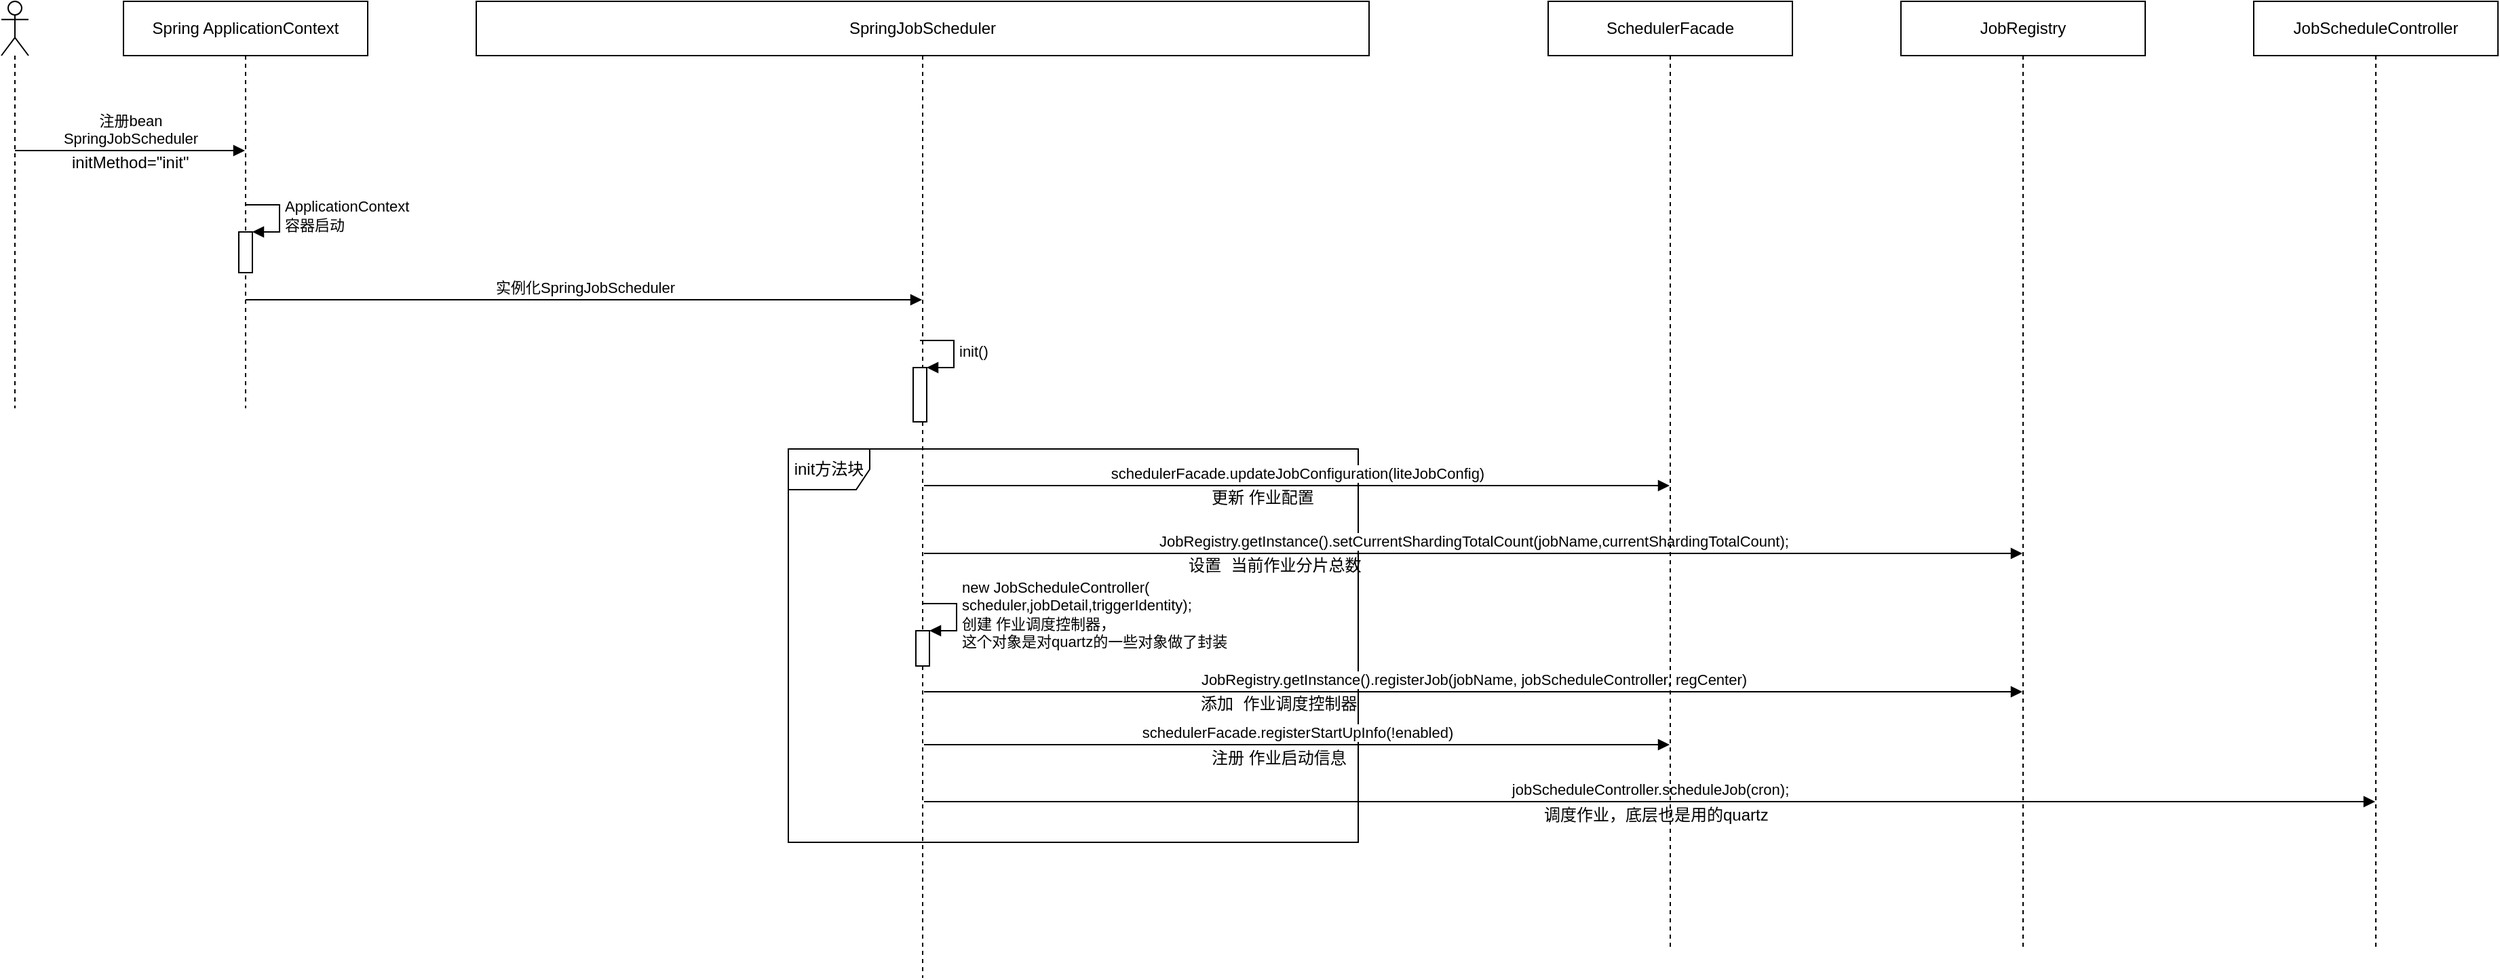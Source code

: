 <mxfile version="10.7.5" type="github"><diagram name="Page-1" id="13e1069c-82ec-6db2-03f1-153e76fe0fe0"><mxGraphModel dx="998" dy="425" grid="1" gridSize="10" guides="1" tooltips="1" connect="1" arrows="1" fold="1" page="1" pageScale="1" pageWidth="1100" pageHeight="850" background="#ffffff" math="0" shadow="0"><root><mxCell id="0"/><mxCell id="1" parent="0"/><mxCell id="F85SXQfzrz55yQztH71F-2" value="" style="shape=umlLifeline;participant=umlActor;perimeter=lifelinePerimeter;whiteSpace=wrap;html=1;container=1;collapsible=0;recursiveResize=0;verticalAlign=top;spacingTop=36;labelBackgroundColor=#ffffff;outlineConnect=0;" parent="1" vertex="1"><mxGeometry x="200" y="60" width="20" height="300" as="geometry"/></mxCell><mxCell id="F85SXQfzrz55yQztH71F-7" value="注册bean&lt;br&gt;SpringJobScheduler&lt;br&gt;" style="html=1;verticalAlign=bottom;endArrow=block;" parent="F85SXQfzrz55yQztH71F-2" target="F85SXQfzrz55yQztH71F-3" edge="1"><mxGeometry width="80" relative="1" as="geometry"><mxPoint x="10" y="110" as="sourcePoint"/><mxPoint x="90" y="110" as="targetPoint"/></mxGeometry></mxCell><mxCell id="F85SXQfzrz55yQztH71F-3" value="Spring ApplicationContext" style="shape=umlLifeline;perimeter=lifelinePerimeter;whiteSpace=wrap;html=1;container=1;collapsible=0;recursiveResize=0;outlineConnect=0;" parent="1" vertex="1"><mxGeometry x="290" y="60" width="180" height="300" as="geometry"/></mxCell><mxCell id="F85SXQfzrz55yQztH71F-9" value="" style="html=1;points=[];perimeter=orthogonalPerimeter;" parent="F85SXQfzrz55yQztH71F-3" vertex="1"><mxGeometry x="85" y="170" width="10" height="30" as="geometry"/></mxCell><mxCell id="F85SXQfzrz55yQztH71F-10" value="ApplicationContext&lt;br&gt;容器启动&lt;br&gt;" style="edgeStyle=orthogonalEdgeStyle;html=1;align=left;spacingLeft=2;endArrow=block;rounded=0;entryX=1;entryY=0;" parent="F85SXQfzrz55yQztH71F-3" target="F85SXQfzrz55yQztH71F-9" edge="1"><mxGeometry relative="1" as="geometry"><mxPoint x="90" y="150" as="sourcePoint"/><Array as="points"><mxPoint x="115" y="150"/></Array></mxGeometry></mxCell><mxCell id="F85SXQfzrz55yQztH71F-11" value="实例化SpringJobScheduler" style="html=1;verticalAlign=bottom;endArrow=block;" parent="F85SXQfzrz55yQztH71F-3" target="F85SXQfzrz55yQztH71F-5" edge="1"><mxGeometry width="80" relative="1" as="geometry"><mxPoint x="90" y="220" as="sourcePoint"/><mxPoint x="170" y="220" as="targetPoint"/></mxGeometry></mxCell><mxCell id="F85SXQfzrz55yQztH71F-5" value="SpringJobScheduler" style="shape=umlLifeline;perimeter=lifelinePerimeter;whiteSpace=wrap;html=1;container=1;collapsible=0;recursiveResize=0;outlineConnect=0;" parent="1" vertex="1"><mxGeometry x="550" y="60" width="658" height="720" as="geometry"/></mxCell><mxCell id="F85SXQfzrz55yQztH71F-12" value="" style="html=1;points=[];perimeter=orthogonalPerimeter;" parent="F85SXQfzrz55yQztH71F-5" vertex="1"><mxGeometry x="322" y="270" width="10" height="40" as="geometry"/></mxCell><mxCell id="F85SXQfzrz55yQztH71F-13" value="init()" style="edgeStyle=orthogonalEdgeStyle;html=1;align=left;spacingLeft=2;endArrow=block;rounded=0;entryX=1;entryY=0;" parent="F85SXQfzrz55yQztH71F-5" target="F85SXQfzrz55yQztH71F-12" edge="1"><mxGeometry relative="1" as="geometry"><mxPoint x="327" y="250" as="sourcePoint"/><Array as="points"><mxPoint x="352" y="250"/></Array></mxGeometry></mxCell><mxCell id="hnVTWT6KNMk04GEtp_H0-1" value="init方法块" style="shape=umlFrame;whiteSpace=wrap;html=1;" vertex="1" parent="F85SXQfzrz55yQztH71F-5"><mxGeometry x="230" y="330" width="420" height="290" as="geometry"/></mxCell><mxCell id="hnVTWT6KNMk04GEtp_H0-8" value="schedulerFacade.updateJobConfiguration(liteJobConfig)" style="html=1;verticalAlign=bottom;endArrow=block;" edge="1" parent="F85SXQfzrz55yQztH71F-5"><mxGeometry width="80" relative="1" as="geometry"><mxPoint x="330" y="357" as="sourcePoint"/><mxPoint x="879.5" y="357" as="targetPoint"/></mxGeometry></mxCell><mxCell id="hnVTWT6KNMk04GEtp_H0-9" value="更新 作业配置" style="text;html=1;resizable=0;points=[];autosize=1;align=left;verticalAlign=top;spacingTop=-4;" vertex="1" parent="F85SXQfzrz55yQztH71F-5"><mxGeometry x="540" y="356" width="90" height="20" as="geometry"/></mxCell><mxCell id="hnVTWT6KNMk04GEtp_H0-12" value="JobRegistry.getInstance().setCurrentShardingTotalCount(&lt;span&gt;jobName&lt;/span&gt;,&lt;span&gt;currentShardingTotalCount&lt;/span&gt;);&lt;br&gt;" style="html=1;verticalAlign=bottom;endArrow=block;" edge="1" parent="F85SXQfzrz55yQztH71F-5"><mxGeometry width="80" relative="1" as="geometry"><mxPoint x="330" y="407" as="sourcePoint"/><mxPoint x="1139.5" y="407" as="targetPoint"/></mxGeometry></mxCell><mxCell id="hnVTWT6KNMk04GEtp_H0-13" value="&lt;pre&gt;&lt;span&gt;&lt;span&gt;设置 当前作业分片总数&lt;/span&gt;&lt;/span&gt;&lt;/pre&gt;" style="text;html=1;resizable=0;points=[];autosize=1;align=left;verticalAlign=top;spacingTop=-4;" vertex="1" parent="F85SXQfzrz55yQztH71F-5"><mxGeometry x="523" y="394" width="140" height="40" as="geometry"/></mxCell><mxCell id="hnVTWT6KNMk04GEtp_H0-15" value="&lt;pre&gt;&lt;br&gt;&lt;/pre&gt;" style="text;html=1;resizable=0;points=[];autosize=1;align=left;verticalAlign=top;spacingTop=-4;" vertex="1" parent="F85SXQfzrz55yQztH71F-5"><mxGeometry x="532" y="457" width="20" height="40" as="geometry"/></mxCell><mxCell id="hnVTWT6KNMk04GEtp_H0-18" value="JobRegistry.getInstance().registerJob(&lt;span&gt;jobName&lt;/span&gt;, jobScheduleController, regCenter)&lt;br&gt;" style="html=1;verticalAlign=bottom;endArrow=block;" edge="1" parent="F85SXQfzrz55yQztH71F-5"><mxGeometry width="80" relative="1" as="geometry"><mxPoint x="330" y="509" as="sourcePoint"/><mxPoint x="1139.5" y="509" as="targetPoint"/></mxGeometry></mxCell><mxCell id="hnVTWT6KNMk04GEtp_H0-19" value="&lt;pre&gt;&lt;span&gt;&lt;span&gt;添加 作业调度控制器&lt;/span&gt;&lt;/span&gt;&lt;/pre&gt;" style="text;html=1;resizable=0;points=[];autosize=1;align=left;verticalAlign=top;spacingTop=-4;" vertex="1" parent="F85SXQfzrz55yQztH71F-5"><mxGeometry x="532" y="496" width="130" height="40" as="geometry"/></mxCell><mxCell id="hnVTWT6KNMk04GEtp_H0-22" value="" style="html=1;points=[];perimeter=orthogonalPerimeter;" vertex="1" parent="F85SXQfzrz55yQztH71F-5"><mxGeometry x="324" y="464" width="10" height="26" as="geometry"/></mxCell><mxCell id="hnVTWT6KNMk04GEtp_H0-23" value="&lt;span&gt;new JobScheduleController(&lt;br&gt;&lt;/span&gt;&lt;span&gt;scheduler,&lt;/span&gt;&lt;span&gt;jobDetail,&lt;/span&gt;&lt;span&gt;triggerIdentity&lt;/span&gt;&lt;span&gt;);&lt;br&gt;创建 作业调度控制器，&lt;br&gt;这个对象是对quartz的一些对象做了封装&lt;br&gt;&lt;/span&gt;" style="edgeStyle=orthogonalEdgeStyle;html=1;align=left;spacingLeft=2;endArrow=block;rounded=0;entryX=1;entryY=0;" edge="1" target="hnVTWT6KNMk04GEtp_H0-22" parent="F85SXQfzrz55yQztH71F-5"><mxGeometry relative="1" as="geometry"><mxPoint x="329" y="444" as="sourcePoint"/><Array as="points"><mxPoint x="354" y="444"/></Array></mxGeometry></mxCell><mxCell id="hnVTWT6KNMk04GEtp_H0-24" value="schedulerFacade.registerStartUpInfo(!&lt;span&gt;enabled&lt;/span&gt;)&lt;br&gt;" style="html=1;verticalAlign=bottom;endArrow=block;" edge="1" parent="F85SXQfzrz55yQztH71F-5"><mxGeometry width="80" relative="1" as="geometry"><mxPoint x="330" y="548" as="sourcePoint"/><mxPoint x="879.5" y="548" as="targetPoint"/></mxGeometry></mxCell><mxCell id="hnVTWT6KNMk04GEtp_H0-25" value="注册 作业启动信息" style="text;html=1;resizable=0;points=[];autosize=1;align=left;verticalAlign=top;spacingTop=-4;" vertex="1" parent="F85SXQfzrz55yQztH71F-5"><mxGeometry x="540" y="548" width="110" height="20" as="geometry"/></mxCell><mxCell id="hnVTWT6KNMk04GEtp_H0-28" value="jobScheduleController.scheduleJob(cron);" style="html=1;verticalAlign=bottom;endArrow=block;" edge="1" parent="F85SXQfzrz55yQztH71F-5" target="hnVTWT6KNMk04GEtp_H0-26"><mxGeometry width="80" relative="1" as="geometry"><mxPoint x="330" y="590" as="sourcePoint"/><mxPoint x="410" y="590" as="targetPoint"/></mxGeometry></mxCell><mxCell id="F85SXQfzrz55yQztH71F-8" value="initMethod=&quot;init&quot;" style="text;html=1;resizable=0;points=[];autosize=1;align=left;verticalAlign=top;spacingTop=-4;" parent="1" vertex="1"><mxGeometry x="250" y="169" width="100" height="20" as="geometry"/></mxCell><mxCell id="hnVTWT6KNMk04GEtp_H0-4" value="SchedulerFacade" style="shape=umlLifeline;perimeter=lifelinePerimeter;whiteSpace=wrap;html=1;container=1;collapsible=0;recursiveResize=0;outlineConnect=0;" vertex="1" parent="1"><mxGeometry x="1340" y="60" width="180" height="700" as="geometry"/></mxCell><mxCell id="hnVTWT6KNMk04GEtp_H0-20" value="JobRegistry" style="shape=umlLifeline;perimeter=lifelinePerimeter;whiteSpace=wrap;html=1;container=1;collapsible=0;recursiveResize=0;outlineConnect=0;" vertex="1" parent="1"><mxGeometry x="1600" y="60" width="180" height="700" as="geometry"/></mxCell><mxCell id="hnVTWT6KNMk04GEtp_H0-26" value="JobScheduleController" style="shape=umlLifeline;perimeter=lifelinePerimeter;whiteSpace=wrap;html=1;container=1;collapsible=0;recursiveResize=0;outlineConnect=0;" vertex="1" parent="1"><mxGeometry x="1860" y="60" width="180" height="700" as="geometry"/></mxCell><mxCell id="hnVTWT6KNMk04GEtp_H0-29" value="调度作业，底层也是用的quartz" style="text;html=1;resizable=0;points=[];autosize=1;align=left;verticalAlign=top;spacingTop=-4;" vertex="1" parent="1"><mxGeometry x="1335" y="650" width="180" height="20" as="geometry"/></mxCell></root></mxGraphModel></diagram></mxfile>